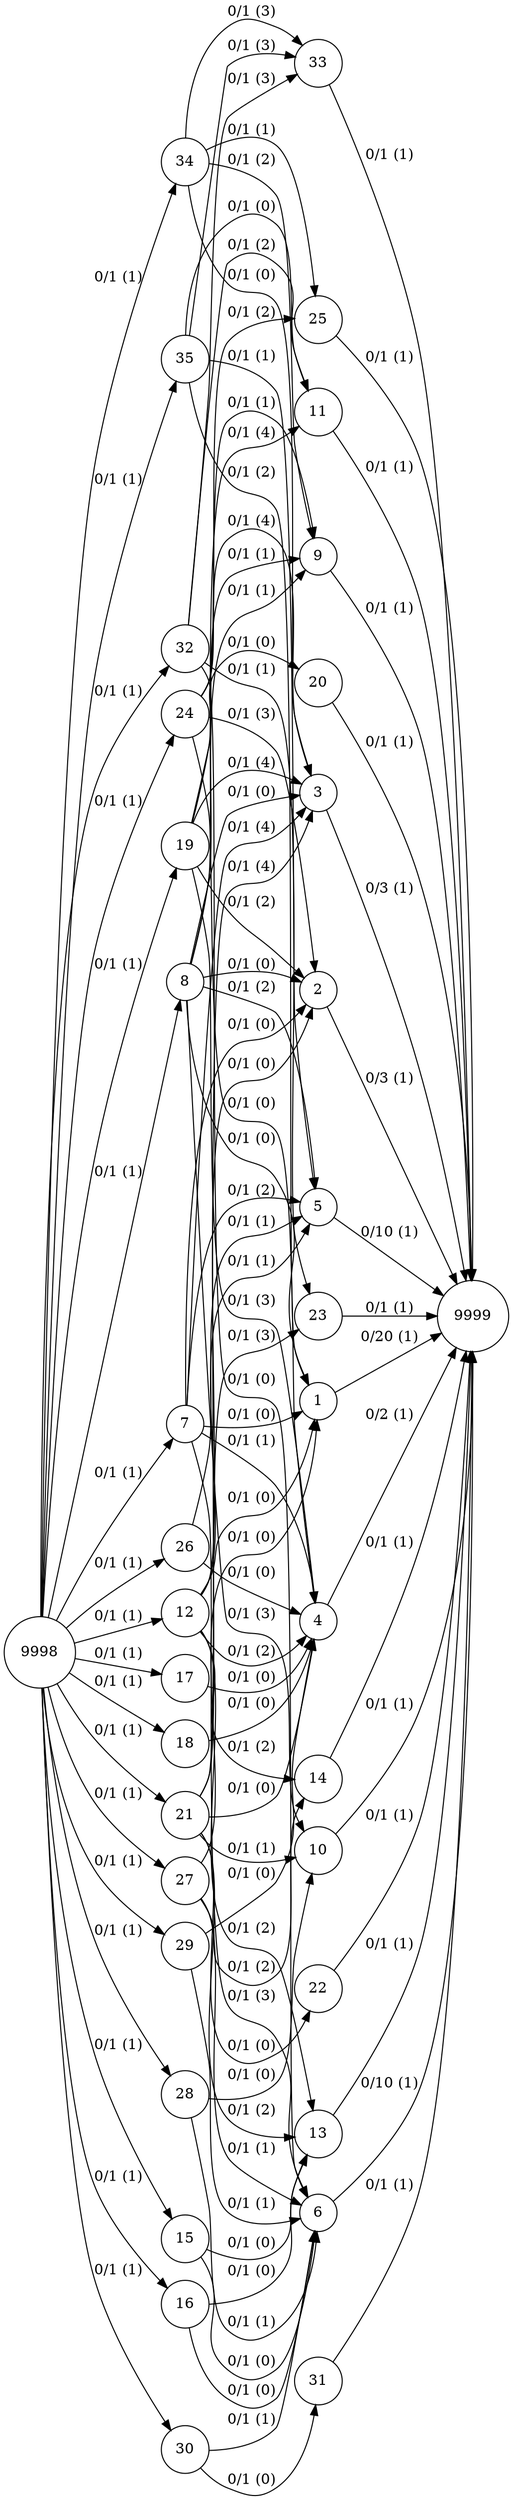 digraph finite_state_machine {
	rankdir=LR;
	node [shape = circle];
	35 -> 33 [ label = "0/1 (3)" ];
	35 -> 1 [ label = "0/1 (2)" ];
	35 -> 5 [ label = "0/1 (1)" ];
	35 -> 11 [ label = "0/1 (0)" ];
	9998 -> 35 [ label = "0/1 (1)" ];
	9998 -> 34 [ label = "0/1 (1)" ];
	9998 -> 32 [ label = "0/1 (1)" ];
	9998 -> 30 [ label = "0/1 (1)" ];
	9998 -> 29 [ label = "0/1 (1)" ];
	9998 -> 28 [ label = "0/1 (1)" ];
	9998 -> 27 [ label = "0/1 (1)" ];
	9998 -> 26 [ label = "0/1 (1)" ];
	9998 -> 24 [ label = "0/1 (1)" ];
	9998 -> 21 [ label = "0/1 (1)" ];
	9998 -> 19 [ label = "0/1 (1)" ];
	9998 -> 18 [ label = "0/1 (1)" ];
	9998 -> 17 [ label = "0/1 (1)" ];
	9998 -> 16 [ label = "0/1 (1)" ];
	9998 -> 15 [ label = "0/1 (1)" ];
	9998 -> 12 [ label = "0/1 (1)" ];
	9998 -> 8 [ label = "0/1 (1)" ];
	9998 -> 7 [ label = "0/1 (1)" ];
	34 -> 33 [ label = "0/1 (3)" ];
	34 -> 9 [ label = "0/1 (2)" ];
	34 -> 25 [ label = "0/1 (1)" ];
	34 -> 3 [ label = "0/1 (0)" ];
	33 -> 9999 [ label = "0/1 (1)" ];
	32 -> 33 [ label = "0/1 (3)" ];
	32 -> 11 [ label = "0/1 (2)" ];
	32 -> 23 [ label = "0/1 (1)" ];
	32 -> 6 [ label = "0/1 (0)" ];
	30 -> 6 [ label = "0/1 (1)" ];
	30 -> 31 [ label = "0/1 (0)" ];
	31 -> 9999 [ label = "0/1 (1)" ];
	29 -> 6 [ label = "0/1 (1)" ];
	29 -> 4 [ label = "0/1 (0)" ];
	28 -> 6 [ label = "0/1 (1)" ];
	28 -> 10 [ label = "0/1 (0)" ];
	27 -> 14 [ label = "0/1 (2)" ];
	27 -> 6 [ label = "0/1 (1)" ];
	27 -> 1 [ label = "0/1 (0)" ];
	26 -> 5 [ label = "0/1 (1)" ];
	26 -> 4 [ label = "0/1 (0)" ];
	24 -> 3 [ label = "0/1 (4)" ];
	24 -> 2 [ label = "0/1 (3)" ];
	24 -> 25 [ label = "0/1 (2)" ];
	24 -> 9 [ label = "0/1 (1)" ];
	24 -> 4 [ label = "0/1 (0)" ];
	25 -> 9999 [ label = "0/1 (1)" ];
	21 -> 3 [ label = "0/1 (4)" ];
	21 -> 23 [ label = "0/1 (3)" ];
	21 -> 13 [ label = "0/1 (2)" ];
	21 -> 10 [ label = "0/1 (1)" ];
	21 -> 4 [ label = "0/1 (0)" ];
	21 -> 22 [ label = "0/1 (0)" ];
	23 -> 9999 [ label = "0/1 (1)" ];
	22 -> 9999 [ label = "0/1 (1)" ];
	19 -> 3 [ label = "0/1 (4)" ];
	19 -> 4 [ label = "0/1 (3)" ];
	19 -> 2 [ label = "0/1 (2)" ];
	19 -> 9 [ label = "0/1 (1)" ];
	19 -> 20 [ label = "0/1 (0)" ];
	20 -> 9999 [ label = "0/1 (1)" ];
	18 -> 4 [ label = "0/1 (0)" ];
	17 -> 4 [ label = "0/1 (0)" ];
	16 -> 6 [ label = "0/1 (0)" ];
	16 -> 13 [ label = "0/1 (0)" ];
	15 -> 6 [ label = "0/1 (0)" ];
	15 -> 13 [ label = "0/1 (0)" ];
	14 -> 9999 [ label = "0/1 (1)" ];
	13 -> 9999 [ label = "0/1 (1)" ];
	12 -> 14 [ label = "0/1 (2)" ];
	12 -> 13 [ label = "0/1 (2)" ];
	12 -> 4 [ label = "0/1 (2)" ];
	12 -> 5 [ label = "0/1 (1)" ];
	12 -> 2 [ label = "0/1 (0)" ];
	12 -> 1 [ label = "0/1 (0)" ];
	11 -> 9999 [ label = "0/1 (1)" ];
	8 -> 11 [ label = "0/1 (4)" ];
	8 -> 10 [ label = "0/1 (3)" ];
	8 -> 5 [ label = "0/1 (2)" ];
	8 -> 9 [ label = "0/1 (1)" ];
	8 -> 3 [ label = "0/1 (0)" ];
	8 -> 2 [ label = "0/1 (0)" ];
	8 -> 1 [ label = "0/1 (0)" ];
	10 -> 9999 [ label = "0/1 (1)" ];
	9 -> 9999 [ label = "0/1 (1)" ];
	7 -> 3 [ label = "0/1 (4)" ];
	7 -> 6 [ label = "0/1 (3)" ];
	7 -> 5 [ label = "0/1 (2)" ];
	7 -> 4 [ label = "0/1 (1)" ];
	7 -> 2 [ label = "0/1 (0)" ];
	7 -> 1 [ label = "0/1 (0)" ];
	6 -> 9999 [ label = "0/10 (1)" ];
	5 -> 9999 [ label = "0/10 (1)" ];
	4 -> 9999 [ label = "0/2 (1)" ];
	3 -> 9999 [ label = "0/3 (1)" ];
	2 -> 9999 [ label = "0/3 (1)" ];
	1 -> 9999 [ label = "0/20 (1)" ];
}
